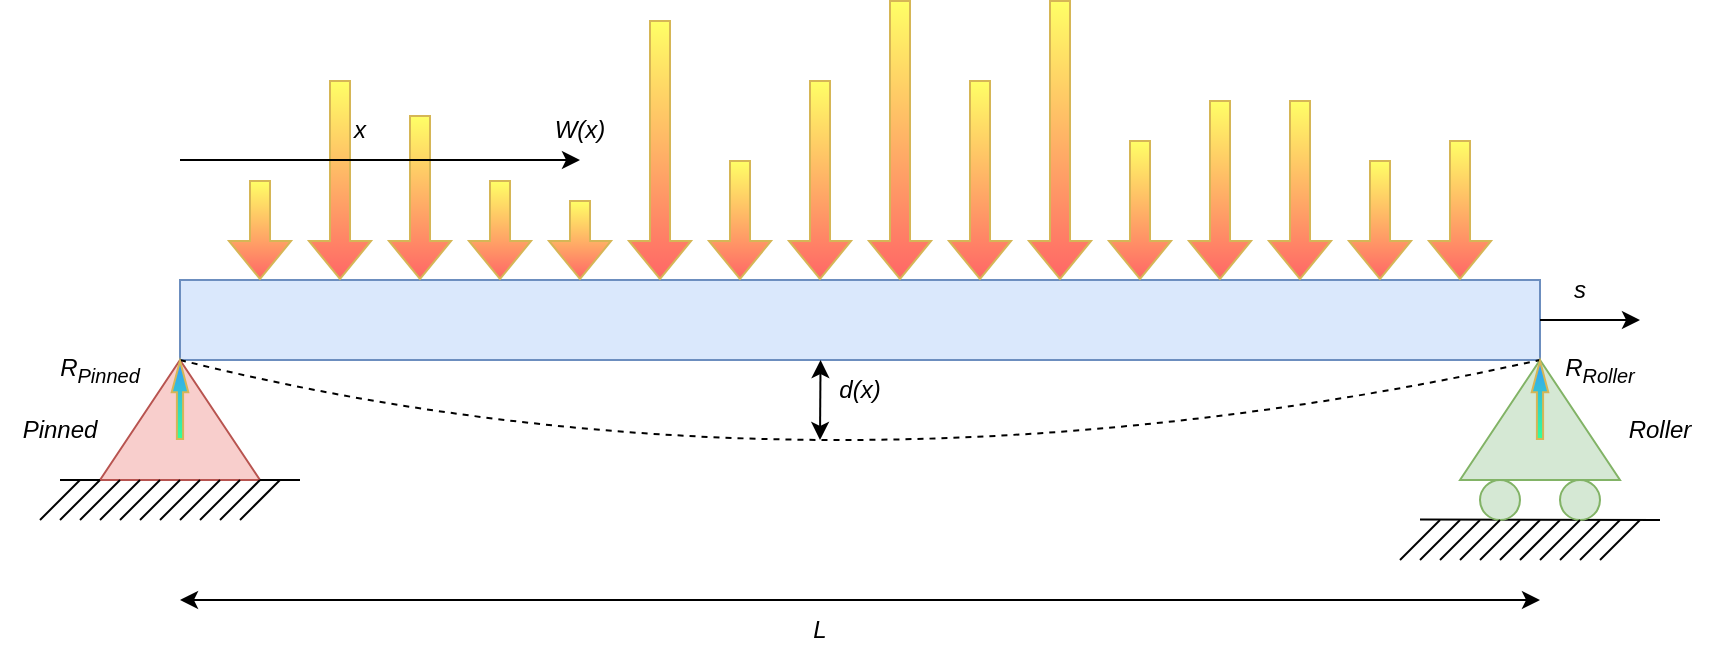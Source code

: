 <mxfile version="20.8.12"><diagram name="Page-1" id="kKWEWkRuw4ztMNsksshG"><mxGraphModel dx="1839" dy="545" grid="1" gridSize="10" guides="1" tooltips="1" connect="1" arrows="1" fold="1" page="1" pageScale="1" pageWidth="850" pageHeight="1100" math="0" shadow="0"><root><mxCell id="0"/><mxCell id="1" parent="0"/><mxCell id="xb0pJItUgRJRIg8Bft5l-1" value="" style="triangle;whiteSpace=wrap;html=1;rotation=-90;fillColor=#f8cecc;strokeColor=#b85450;" parent="1" vertex="1"><mxGeometry x="50" y="270" width="60" height="80" as="geometry"/></mxCell><mxCell id="xb0pJItUgRJRIg8Bft5l-3" value="" style="rounded=0;whiteSpace=wrap;html=1;fillColor=#dae8fc;strokeColor=#6c8ebf;" parent="1" vertex="1"><mxGeometry x="80" y="240" width="680" height="40" as="geometry"/></mxCell><mxCell id="xb0pJItUgRJRIg8Bft5l-4" value="" style="triangle;whiteSpace=wrap;html=1;rotation=-90;fillColor=#d5e8d4;strokeColor=#82b366;" parent="1" vertex="1"><mxGeometry x="730" y="270" width="60" height="80" as="geometry"/></mxCell><mxCell id="xb0pJItUgRJRIg8Bft5l-5" value="" style="endArrow=none;html=1;rounded=0;" parent="1" edge="1"><mxGeometry width="50" height="50" relative="1" as="geometry"><mxPoint x="120" y="340" as="sourcePoint"/><mxPoint x="140" y="340" as="targetPoint"/></mxGeometry></mxCell><mxCell id="xb0pJItUgRJRIg8Bft5l-6" value="" style="endArrow=none;html=1;rounded=0;" parent="1" edge="1"><mxGeometry width="50" height="50" relative="1" as="geometry"><mxPoint x="20" y="340" as="sourcePoint"/><mxPoint x="40" y="340" as="targetPoint"/></mxGeometry></mxCell><mxCell id="xb0pJItUgRJRIg8Bft5l-8" value="" style="endArrow=none;html=1;rounded=0;" parent="1" edge="1"><mxGeometry width="50" height="50" relative="1" as="geometry"><mxPoint x="700" y="359.77" as="sourcePoint"/><mxPoint x="820" y="360" as="targetPoint"/></mxGeometry></mxCell><mxCell id="xb0pJItUgRJRIg8Bft5l-9" value="" style="ellipse;whiteSpace=wrap;html=1;aspect=fixed;fillColor=#d5e8d4;strokeColor=#82b366;" parent="1" vertex="1"><mxGeometry x="730" y="340" width="20" height="20" as="geometry"/></mxCell><mxCell id="xb0pJItUgRJRIg8Bft5l-10" value="" style="ellipse;whiteSpace=wrap;html=1;aspect=fixed;fillColor=#d5e8d4;strokeColor=#82b366;" parent="1" vertex="1"><mxGeometry x="770" y="340" width="20" height="20" as="geometry"/></mxCell><mxCell id="xb0pJItUgRJRIg8Bft5l-14" value="" style="endArrow=none;html=1;rounded=0;" parent="1" edge="1"><mxGeometry width="50" height="50" relative="1" as="geometry"><mxPoint x="10" y="360" as="sourcePoint"/><mxPoint x="30" y="340" as="targetPoint"/></mxGeometry></mxCell><mxCell id="xb0pJItUgRJRIg8Bft5l-15" value="" style="endArrow=none;html=1;rounded=0;" parent="1" edge="1"><mxGeometry width="50" height="50" relative="1" as="geometry"><mxPoint x="20" y="360" as="sourcePoint"/><mxPoint x="40" y="340" as="targetPoint"/></mxGeometry></mxCell><mxCell id="xb0pJItUgRJRIg8Bft5l-16" value="" style="endArrow=none;html=1;rounded=0;" parent="1" edge="1"><mxGeometry width="50" height="50" relative="1" as="geometry"><mxPoint x="30" y="360" as="sourcePoint"/><mxPoint x="50" y="340" as="targetPoint"/></mxGeometry></mxCell><mxCell id="xb0pJItUgRJRIg8Bft5l-17" value="" style="endArrow=none;html=1;rounded=0;" parent="1" edge="1"><mxGeometry width="50" height="50" relative="1" as="geometry"><mxPoint x="40" y="360" as="sourcePoint"/><mxPoint x="60" y="340" as="targetPoint"/></mxGeometry></mxCell><mxCell id="xb0pJItUgRJRIg8Bft5l-18" value="" style="endArrow=none;html=1;rounded=0;" parent="1" edge="1"><mxGeometry width="50" height="50" relative="1" as="geometry"><mxPoint x="50" y="360" as="sourcePoint"/><mxPoint x="70" y="340" as="targetPoint"/></mxGeometry></mxCell><mxCell id="xb0pJItUgRJRIg8Bft5l-19" value="" style="endArrow=none;html=1;rounded=0;" parent="1" edge="1"><mxGeometry width="50" height="50" relative="1" as="geometry"><mxPoint x="60" y="360" as="sourcePoint"/><mxPoint x="80" y="340" as="targetPoint"/></mxGeometry></mxCell><mxCell id="xb0pJItUgRJRIg8Bft5l-20" value="" style="endArrow=none;html=1;rounded=0;" parent="1" edge="1"><mxGeometry width="50" height="50" relative="1" as="geometry"><mxPoint x="70" y="360" as="sourcePoint"/><mxPoint x="90" y="340" as="targetPoint"/></mxGeometry></mxCell><mxCell id="xb0pJItUgRJRIg8Bft5l-21" value="" style="endArrow=none;html=1;rounded=0;" parent="1" edge="1"><mxGeometry width="50" height="50" relative="1" as="geometry"><mxPoint x="80" y="360" as="sourcePoint"/><mxPoint x="100" y="340" as="targetPoint"/></mxGeometry></mxCell><mxCell id="xb0pJItUgRJRIg8Bft5l-22" value="" style="endArrow=none;html=1;rounded=0;" parent="1" edge="1"><mxGeometry width="50" height="50" relative="1" as="geometry"><mxPoint x="90" y="360" as="sourcePoint"/><mxPoint x="110" y="340" as="targetPoint"/></mxGeometry></mxCell><mxCell id="xb0pJItUgRJRIg8Bft5l-23" value="" style="endArrow=none;html=1;rounded=0;" parent="1" edge="1"><mxGeometry width="50" height="50" relative="1" as="geometry"><mxPoint x="100" y="360" as="sourcePoint"/><mxPoint x="120" y="340" as="targetPoint"/></mxGeometry></mxCell><mxCell id="xb0pJItUgRJRIg8Bft5l-24" value="" style="endArrow=none;html=1;rounded=0;" parent="1" edge="1"><mxGeometry width="50" height="50" relative="1" as="geometry"><mxPoint x="110" y="360" as="sourcePoint"/><mxPoint x="130" y="340" as="targetPoint"/></mxGeometry></mxCell><mxCell id="xb0pJItUgRJRIg8Bft5l-30" value="" style="endArrow=none;html=1;rounded=0;" parent="1" edge="1"><mxGeometry width="50" height="50" relative="1" as="geometry"><mxPoint x="690" y="380" as="sourcePoint"/><mxPoint x="710" y="360" as="targetPoint"/></mxGeometry></mxCell><mxCell id="xb0pJItUgRJRIg8Bft5l-31" value="" style="endArrow=none;html=1;rounded=0;" parent="1" edge="1"><mxGeometry width="50" height="50" relative="1" as="geometry"><mxPoint x="700" y="380" as="sourcePoint"/><mxPoint x="720" y="360" as="targetPoint"/></mxGeometry></mxCell><mxCell id="xb0pJItUgRJRIg8Bft5l-32" value="" style="endArrow=none;html=1;rounded=0;" parent="1" edge="1"><mxGeometry width="50" height="50" relative="1" as="geometry"><mxPoint x="710" y="380" as="sourcePoint"/><mxPoint x="730" y="360" as="targetPoint"/></mxGeometry></mxCell><mxCell id="xb0pJItUgRJRIg8Bft5l-33" value="" style="endArrow=none;html=1;rounded=0;" parent="1" edge="1"><mxGeometry width="50" height="50" relative="1" as="geometry"><mxPoint x="720" y="380" as="sourcePoint"/><mxPoint x="740" y="360" as="targetPoint"/></mxGeometry></mxCell><mxCell id="xb0pJItUgRJRIg8Bft5l-34" value="" style="endArrow=none;html=1;rounded=0;" parent="1" edge="1"><mxGeometry width="50" height="50" relative="1" as="geometry"><mxPoint x="730" y="380" as="sourcePoint"/><mxPoint x="750" y="360" as="targetPoint"/></mxGeometry></mxCell><mxCell id="xb0pJItUgRJRIg8Bft5l-35" value="" style="endArrow=none;html=1;rounded=0;" parent="1" edge="1"><mxGeometry width="50" height="50" relative="1" as="geometry"><mxPoint x="740" y="380" as="sourcePoint"/><mxPoint x="760" y="360" as="targetPoint"/></mxGeometry></mxCell><mxCell id="xb0pJItUgRJRIg8Bft5l-36" value="" style="endArrow=none;html=1;rounded=0;" parent="1" edge="1"><mxGeometry width="50" height="50" relative="1" as="geometry"><mxPoint x="750" y="380" as="sourcePoint"/><mxPoint x="770" y="360" as="targetPoint"/></mxGeometry></mxCell><mxCell id="xb0pJItUgRJRIg8Bft5l-37" value="" style="endArrow=none;html=1;rounded=0;" parent="1" edge="1"><mxGeometry width="50" height="50" relative="1" as="geometry"><mxPoint x="760" y="380" as="sourcePoint"/><mxPoint x="780" y="360" as="targetPoint"/></mxGeometry></mxCell><mxCell id="xb0pJItUgRJRIg8Bft5l-38" value="" style="endArrow=none;html=1;rounded=0;" parent="1" edge="1"><mxGeometry width="50" height="50" relative="1" as="geometry"><mxPoint x="770" y="380" as="sourcePoint"/><mxPoint x="790" y="360" as="targetPoint"/></mxGeometry></mxCell><mxCell id="xb0pJItUgRJRIg8Bft5l-39" value="" style="endArrow=none;html=1;rounded=0;" parent="1" edge="1"><mxGeometry width="50" height="50" relative="1" as="geometry"><mxPoint x="780" y="380" as="sourcePoint"/><mxPoint x="800" y="360" as="targetPoint"/></mxGeometry></mxCell><mxCell id="xb0pJItUgRJRIg8Bft5l-40" value="" style="endArrow=none;html=1;rounded=0;" parent="1" edge="1"><mxGeometry width="50" height="50" relative="1" as="geometry"><mxPoint x="790" y="380" as="sourcePoint"/><mxPoint x="810" y="360" as="targetPoint"/></mxGeometry></mxCell><mxCell id="xb0pJItUgRJRIg8Bft5l-43" value="" style="shape=flexArrow;endArrow=classic;html=1;rounded=0;fillColor=#FFFF66;strokeColor=#d6b656;gradientColor=#FF6666;shadow=0;" parent="1" edge="1"><mxGeometry width="50" height="50" relative="1" as="geometry"><mxPoint x="120" y="190" as="sourcePoint"/><mxPoint x="120" y="240" as="targetPoint"/></mxGeometry></mxCell><mxCell id="xb0pJItUgRJRIg8Bft5l-44" value="" style="shape=flexArrow;endArrow=classic;html=1;rounded=0;fillColor=#FFFF66;strokeColor=#d6b656;gradientColor=#FF6666;shadow=0;" parent="1" edge="1"><mxGeometry width="50" height="50" relative="1" as="geometry"><mxPoint x="160" y="140" as="sourcePoint"/><mxPoint x="160" y="240" as="targetPoint"/></mxGeometry></mxCell><mxCell id="xb0pJItUgRJRIg8Bft5l-45" value="" style="shape=flexArrow;endArrow=classic;html=1;rounded=0;fillColor=#FFFF66;strokeColor=#d6b656;gradientColor=#FF6666;shadow=0;exitX=1;exitY=0.25;exitDx=0;exitDy=0;" parent="1" edge="1" source="ig5osr2cRZDfohV7ZghD-5"><mxGeometry width="50" height="50" relative="1" as="geometry"><mxPoint x="200" y="190" as="sourcePoint"/><mxPoint x="200" y="240" as="targetPoint"/></mxGeometry></mxCell><mxCell id="xb0pJItUgRJRIg8Bft5l-46" value="" style="shape=flexArrow;endArrow=classic;html=1;rounded=0;fillColor=#FFFF66;strokeColor=#d6b656;gradientColor=#FF6666;shadow=0;" parent="1" edge="1"><mxGeometry width="50" height="50" relative="1" as="geometry"><mxPoint x="240" y="190" as="sourcePoint"/><mxPoint x="240" y="240" as="targetPoint"/></mxGeometry></mxCell><mxCell id="xb0pJItUgRJRIg8Bft5l-47" value="" style="shape=flexArrow;endArrow=classic;html=1;rounded=0;fillColor=#FFFF66;strokeColor=#d6b656;gradientColor=#FF6666;shadow=0;" parent="1" edge="1"><mxGeometry width="50" height="50" relative="1" as="geometry"><mxPoint x="280" y="200" as="sourcePoint"/><mxPoint x="280" y="240" as="targetPoint"/></mxGeometry></mxCell><mxCell id="xb0pJItUgRJRIg8Bft5l-48" value="" style="shape=flexArrow;endArrow=classic;html=1;rounded=0;fillColor=#FFFF66;strokeColor=#d6b656;gradientColor=#FF6666;shadow=0;" parent="1" edge="1"><mxGeometry width="50" height="50" relative="1" as="geometry"><mxPoint x="320" y="110" as="sourcePoint"/><mxPoint x="320" y="240" as="targetPoint"/></mxGeometry></mxCell><mxCell id="xb0pJItUgRJRIg8Bft5l-49" value="" style="shape=flexArrow;endArrow=classic;html=1;rounded=0;fillColor=#FFFF66;strokeColor=#d6b656;gradientColor=#FF6666;shadow=0;" parent="1" edge="1"><mxGeometry width="50" height="50" relative="1" as="geometry"><mxPoint x="360" y="180" as="sourcePoint"/><mxPoint x="360" y="240" as="targetPoint"/></mxGeometry></mxCell><mxCell id="xb0pJItUgRJRIg8Bft5l-50" value="" style="shape=flexArrow;endArrow=classic;html=1;rounded=0;fillColor=#FFFF66;strokeColor=#d6b656;gradientColor=#FF6666;shadow=0;" parent="1" edge="1"><mxGeometry width="50" height="50" relative="1" as="geometry"><mxPoint x="400" y="140" as="sourcePoint"/><mxPoint x="400" y="240" as="targetPoint"/></mxGeometry></mxCell><mxCell id="xb0pJItUgRJRIg8Bft5l-51" value="" style="shape=flexArrow;endArrow=classic;html=1;rounded=0;fillColor=#FFFF66;strokeColor=#d6b656;gradientColor=#FF6666;shadow=0;" parent="1" edge="1"><mxGeometry width="50" height="50" relative="1" as="geometry"><mxPoint x="440" y="100" as="sourcePoint"/><mxPoint x="440" y="240" as="targetPoint"/></mxGeometry></mxCell><mxCell id="xb0pJItUgRJRIg8Bft5l-52" value="" style="shape=flexArrow;endArrow=classic;html=1;rounded=0;fillColor=#FFFF66;strokeColor=#d6b656;gradientColor=#FF6666;shadow=0;" parent="1" edge="1"><mxGeometry width="50" height="50" relative="1" as="geometry"><mxPoint x="480" y="140" as="sourcePoint"/><mxPoint x="480" y="240" as="targetPoint"/></mxGeometry></mxCell><mxCell id="xb0pJItUgRJRIg8Bft5l-53" value="" style="shape=flexArrow;endArrow=classic;html=1;rounded=0;fillColor=#FFFF66;strokeColor=#d6b656;gradientColor=#FF6666;shadow=0;" parent="1" edge="1"><mxGeometry width="50" height="50" relative="1" as="geometry"><mxPoint x="520" y="100" as="sourcePoint"/><mxPoint x="520" y="240" as="targetPoint"/></mxGeometry></mxCell><mxCell id="xb0pJItUgRJRIg8Bft5l-54" value="" style="shape=flexArrow;endArrow=classic;html=1;rounded=0;fillColor=#FFFF66;strokeColor=#d6b656;gradientColor=#FF6666;shadow=0;" parent="1" edge="1"><mxGeometry width="50" height="50" relative="1" as="geometry"><mxPoint x="560" y="170" as="sourcePoint"/><mxPoint x="560" y="240" as="targetPoint"/></mxGeometry></mxCell><mxCell id="xb0pJItUgRJRIg8Bft5l-55" value="" style="shape=flexArrow;endArrow=classic;html=1;rounded=0;fillColor=#FFFF66;strokeColor=#d6b656;gradientColor=#FF6666;shadow=0;" parent="1" edge="1"><mxGeometry width="50" height="50" relative="1" as="geometry"><mxPoint x="600" y="150" as="sourcePoint"/><mxPoint x="600" y="240" as="targetPoint"/></mxGeometry></mxCell><mxCell id="xb0pJItUgRJRIg8Bft5l-56" value="" style="shape=flexArrow;endArrow=classic;html=1;rounded=0;fillColor=#FFFF66;strokeColor=#d6b656;gradientColor=#FF6666;shadow=0;" parent="1" edge="1"><mxGeometry width="50" height="50" relative="1" as="geometry"><mxPoint x="640" y="150" as="sourcePoint"/><mxPoint x="640" y="240" as="targetPoint"/></mxGeometry></mxCell><mxCell id="xb0pJItUgRJRIg8Bft5l-57" value="" style="shape=flexArrow;endArrow=classic;html=1;rounded=0;fillColor=#FFFF66;strokeColor=#d6b656;gradientColor=#FF6666;shadow=0;" parent="1" edge="1"><mxGeometry width="50" height="50" relative="1" as="geometry"><mxPoint x="680" y="180" as="sourcePoint"/><mxPoint x="680" y="240" as="targetPoint"/></mxGeometry></mxCell><mxCell id="xb0pJItUgRJRIg8Bft5l-58" value="" style="shape=flexArrow;endArrow=classic;html=1;rounded=0;fillColor=#FFFF66;strokeColor=#d6b656;gradientColor=#FF6666;shadow=0;" parent="1" edge="1"><mxGeometry width="50" height="50" relative="1" as="geometry"><mxPoint x="720" y="170" as="sourcePoint"/><mxPoint x="720" y="240" as="targetPoint"/></mxGeometry></mxCell><mxCell id="ig5osr2cRZDfohV7ZghD-1" value="" style="endArrow=classic;startArrow=classic;html=1;rounded=0;" parent="1" edge="1"><mxGeometry width="50" height="50" relative="1" as="geometry"><mxPoint x="80" y="400" as="sourcePoint"/><mxPoint x="760" y="400" as="targetPoint"/></mxGeometry></mxCell><mxCell id="ig5osr2cRZDfohV7ZghD-2" value="L" style="text;html=1;strokeColor=none;fillColor=none;align=center;verticalAlign=middle;whiteSpace=wrap;rounded=0;fontStyle=2" parent="1" vertex="1"><mxGeometry x="370" y="400" width="60" height="30" as="geometry"/></mxCell><mxCell id="ig5osr2cRZDfohV7ZghD-4" value="" style="endArrow=classic;html=1;rounded=0;" parent="1" edge="1"><mxGeometry width="50" height="50" relative="1" as="geometry"><mxPoint x="80" y="180" as="sourcePoint"/><mxPoint x="280" y="180" as="targetPoint"/></mxGeometry></mxCell><mxCell id="ig5osr2cRZDfohV7ZghD-5" value="x" style="text;html=1;strokeColor=none;fillColor=none;align=center;verticalAlign=middle;whiteSpace=wrap;rounded=0;fontStyle=2" parent="1" vertex="1"><mxGeometry x="140" y="150" width="60" height="30" as="geometry"/></mxCell><mxCell id="ig5osr2cRZDfohV7ZghD-6" value="W(x)" style="text;html=1;strokeColor=none;fillColor=none;align=center;verticalAlign=middle;whiteSpace=wrap;rounded=0;fontStyle=2" parent="1" vertex="1"><mxGeometry x="250" y="150" width="60" height="30" as="geometry"/></mxCell><mxCell id="ig5osr2cRZDfohV7ZghD-7" value="Pinned" style="text;html=1;strokeColor=none;fillColor=none;align=center;verticalAlign=middle;whiteSpace=wrap;rounded=0;fontStyle=2" parent="1" vertex="1"><mxGeometry x="-10" y="300" width="60" height="30" as="geometry"/></mxCell><mxCell id="ig5osr2cRZDfohV7ZghD-8" value="Roller" style="text;html=1;strokeColor=none;fillColor=none;align=center;verticalAlign=middle;whiteSpace=wrap;rounded=0;fontStyle=2" parent="1" vertex="1"><mxGeometry x="790" y="300" width="60" height="30" as="geometry"/></mxCell><mxCell id="ig5osr2cRZDfohV7ZghD-11" value="" style="curved=1;endArrow=none;html=1;rounded=0;entryX=1;entryY=0.5;entryDx=0;entryDy=0;exitX=1;exitY=0.5;exitDx=0;exitDy=0;endFill=0;dashed=1;" parent="1" source="xb0pJItUgRJRIg8Bft5l-1" target="xb0pJItUgRJRIg8Bft5l-4" edge="1"><mxGeometry width="50" height="50" relative="1" as="geometry"><mxPoint x="250" y="330" as="sourcePoint"/><mxPoint x="300" y="280" as="targetPoint"/><Array as="points"><mxPoint x="400" y="360"/></Array></mxGeometry></mxCell><mxCell id="ig5osr2cRZDfohV7ZghD-13" value="" style="endArrow=classic;startArrow=classic;html=1;rounded=0;entryX=0.471;entryY=1;entryDx=0;entryDy=0;entryPerimeter=0;" parent="1" target="xb0pJItUgRJRIg8Bft5l-3" edge="1"><mxGeometry width="50" height="50" relative="1" as="geometry"><mxPoint x="400" y="320" as="sourcePoint"/><mxPoint x="430" y="260" as="targetPoint"/></mxGeometry></mxCell><mxCell id="ig5osr2cRZDfohV7ZghD-14" value="&lt;i&gt;d(x)&lt;/i&gt;" style="text;html=1;strokeColor=none;fillColor=none;align=center;verticalAlign=middle;whiteSpace=wrap;rounded=0;" parent="1" vertex="1"><mxGeometry x="390" y="280" width="60" height="30" as="geometry"/></mxCell><mxCell id="ig5osr2cRZDfohV7ZghD-17" value="" style="shape=flexArrow;endArrow=classic;html=1;rounded=0;fillColor=#33FF99;strokeColor=#d6b656;gradientColor=#3399FF;shadow=0;endWidth=4.194;endSize=4.89;width=3.087;gradientDirection=north;" parent="1" edge="1"><mxGeometry width="50" height="50" relative="1" as="geometry"><mxPoint x="80.0" y="320" as="sourcePoint"/><mxPoint x="80.0" y="280" as="targetPoint"/></mxGeometry></mxCell><mxCell id="ig5osr2cRZDfohV7ZghD-18" value="" style="shape=flexArrow;endArrow=classic;html=1;rounded=0;fillColor=#33FF99;strokeColor=#d6b656;gradientColor=#3399FF;shadow=0;endWidth=4.194;endSize=4.89;width=3.087;gradientDirection=north;" parent="1" edge="1"><mxGeometry width="50" height="50" relative="1" as="geometry"><mxPoint x="760" y="320" as="sourcePoint"/><mxPoint x="760" y="280" as="targetPoint"/></mxGeometry></mxCell><mxCell id="ig5osr2cRZDfohV7ZghD-19" value="&lt;i&gt;R&lt;sub&gt;Roller&lt;/sub&gt;&lt;/i&gt;" style="text;html=1;strokeColor=none;fillColor=none;align=center;verticalAlign=middle;whiteSpace=wrap;rounded=0;" parent="1" vertex="1"><mxGeometry x="760" y="270" width="60" height="30" as="geometry"/></mxCell><mxCell id="ig5osr2cRZDfohV7ZghD-21" value="&lt;i&gt;R&lt;sub&gt;Pinned&lt;/sub&gt;&lt;/i&gt;" style="text;html=1;strokeColor=none;fillColor=none;align=center;verticalAlign=middle;whiteSpace=wrap;rounded=0;" parent="1" vertex="1"><mxGeometry x="10" y="270" width="60" height="30" as="geometry"/></mxCell><mxCell id="ig5osr2cRZDfohV7ZghD-22" value="" style="endArrow=classic;html=1;rounded=0;fillColor=#33FF99;gradientColor=#3399FF;gradientDirection=north;" parent="1" edge="1"><mxGeometry width="50" height="50" relative="1" as="geometry"><mxPoint x="760" y="260" as="sourcePoint"/><mxPoint x="810" y="260" as="targetPoint"/></mxGeometry></mxCell><mxCell id="ig5osr2cRZDfohV7ZghD-23" value="&lt;i&gt;s&lt;/i&gt;" style="text;html=1;strokeColor=none;fillColor=none;align=center;verticalAlign=middle;whiteSpace=wrap;rounded=0;" parent="1" vertex="1"><mxGeometry x="750" y="230" width="60" height="30" as="geometry"/></mxCell></root></mxGraphModel></diagram></mxfile>